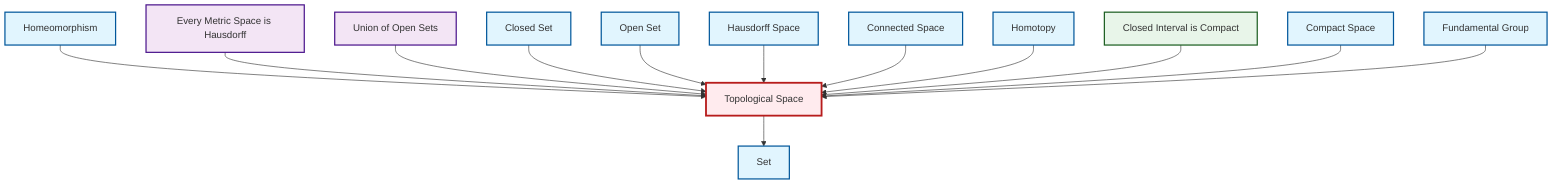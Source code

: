 graph TD
    classDef definition fill:#e1f5fe,stroke:#01579b,stroke-width:2px
    classDef theorem fill:#f3e5f5,stroke:#4a148c,stroke-width:2px
    classDef axiom fill:#fff3e0,stroke:#e65100,stroke-width:2px
    classDef example fill:#e8f5e9,stroke:#1b5e20,stroke-width:2px
    classDef current fill:#ffebee,stroke:#b71c1c,stroke-width:3px
    def-hausdorff["Hausdorff Space"]:::definition
    def-homeomorphism["Homeomorphism"]:::definition
    def-connected["Connected Space"]:::definition
    thm-union-open-sets["Union of Open Sets"]:::theorem
    def-closed-set["Closed Set"]:::definition
    def-open-set["Open Set"]:::definition
    def-compact["Compact Space"]:::definition
    def-set["Set"]:::definition
    def-homotopy["Homotopy"]:::definition
    def-topological-space["Topological Space"]:::definition
    def-fundamental-group["Fundamental Group"]:::definition
    ex-closed-interval-compact["Closed Interval is Compact"]:::example
    thm-metric-hausdorff["Every Metric Space is Hausdorff"]:::theorem
    def-homeomorphism --> def-topological-space
    thm-metric-hausdorff --> def-topological-space
    thm-union-open-sets --> def-topological-space
    def-closed-set --> def-topological-space
    def-topological-space --> def-set
    def-open-set --> def-topological-space
    def-hausdorff --> def-topological-space
    def-connected --> def-topological-space
    def-homotopy --> def-topological-space
    ex-closed-interval-compact --> def-topological-space
    def-compact --> def-topological-space
    def-fundamental-group --> def-topological-space
    class def-topological-space current